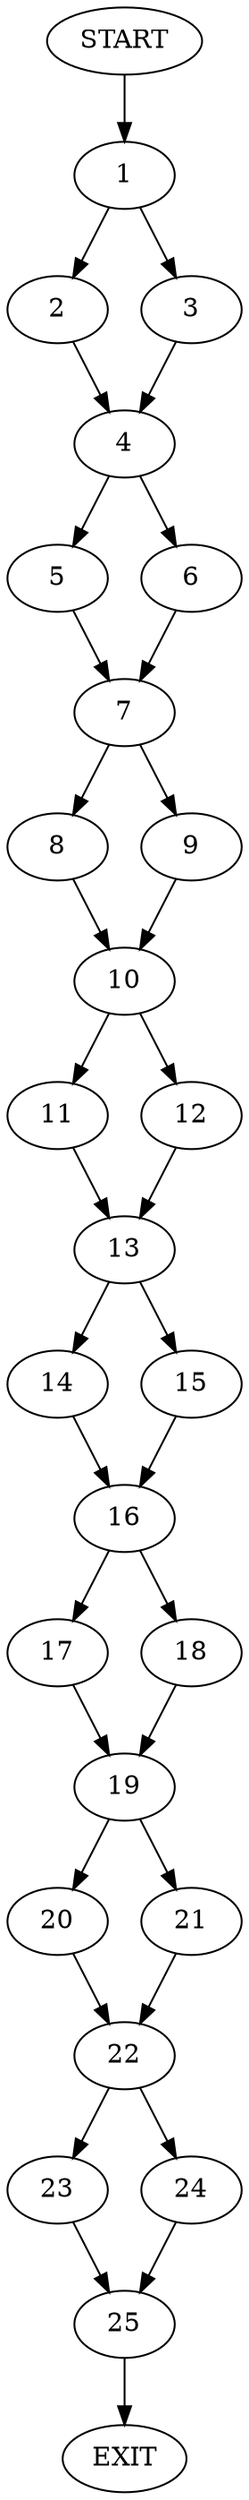 digraph {
0 [label="START"]
26 [label="EXIT"]
0 -> 1
1 -> 2
1 -> 3
3 -> 4
2 -> 4
4 -> 5
4 -> 6
6 -> 7
5 -> 7
7 -> 8
7 -> 9
9 -> 10
8 -> 10
10 -> 11
10 -> 12
11 -> 13
12 -> 13
13 -> 14
13 -> 15
15 -> 16
14 -> 16
16 -> 17
16 -> 18
17 -> 19
18 -> 19
19 -> 20
19 -> 21
20 -> 22
21 -> 22
22 -> 23
22 -> 24
23 -> 25
24 -> 25
25 -> 26
}

